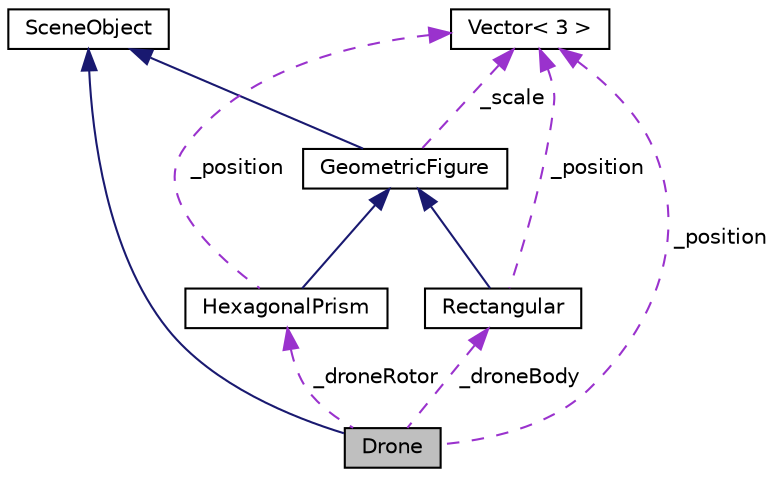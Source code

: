 digraph "Drone"
{
 // LATEX_PDF_SIZE
  edge [fontname="Helvetica",fontsize="10",labelfontname="Helvetica",labelfontsize="10"];
  node [fontname="Helvetica",fontsize="10",shape=record];
  Node1 [label="Drone",height=0.2,width=0.4,color="black", fillcolor="grey75", style="filled", fontcolor="black",tooltip="Klasa definiująca drona."];
  Node2 -> Node1 [dir="back",color="midnightblue",fontsize="10",style="solid",fontname="Helvetica"];
  Node2 [label="SceneObject",height=0.2,width=0.4,color="black", fillcolor="white", style="filled",URL="$class_scene_object.html",tooltip="Klasa obiekt sceny jest klasą bazową dla klas GeometricFigure, oraz Dron i pozwala na umieszczenie ty..."];
  Node3 -> Node1 [dir="back",color="darkorchid3",fontsize="10",style="dashed",label=" _droneRotor" ,fontname="Helvetica"];
  Node3 [label="HexagonalPrism",height=0.2,width=0.4,color="black", fillcolor="white", style="filled",URL="$class_hexagonal_prism.html",tooltip="Klasa pochodna klasy figury geometrycznej definiująca graniastosłup sześciokątny."];
  Node4 -> Node3 [dir="back",color="midnightblue",fontsize="10",style="solid",fontname="Helvetica"];
  Node4 [label="GeometricFigure",height=0.2,width=0.4,color="black", fillcolor="white", style="filled",URL="$class_geometric_figure.html",tooltip="Klasa Bazowa opisujaca figure geometryczna."];
  Node2 -> Node4 [dir="back",color="midnightblue",fontsize="10",style="solid",fontname="Helvetica"];
  Node5 -> Node4 [dir="back",color="darkorchid3",fontsize="10",style="dashed",label=" _scale" ,fontname="Helvetica"];
  Node5 [label="Vector\< 3 \>",height=0.2,width=0.4,color="black", fillcolor="white", style="filled",URL="$class_vector.html",tooltip=" "];
  Node5 -> Node3 [dir="back",color="darkorchid3",fontsize="10",style="dashed",label=" _position" ,fontname="Helvetica"];
  Node6 -> Node1 [dir="back",color="darkorchid3",fontsize="10",style="dashed",label=" _droneBody" ,fontname="Helvetica"];
  Node6 [label="Rectangular",height=0.2,width=0.4,color="black", fillcolor="white", style="filled",URL="$class_rectangular.html",tooltip="Klasa pochodna klasy figury geometrycznej definiująca prostopadłościan."];
  Node4 -> Node6 [dir="back",color="midnightblue",fontsize="10",style="solid",fontname="Helvetica"];
  Node5 -> Node6 [dir="back",color="darkorchid3",fontsize="10",style="dashed",label=" _position" ,fontname="Helvetica"];
  Node5 -> Node1 [dir="back",color="darkorchid3",fontsize="10",style="dashed",label=" _position" ,fontname="Helvetica"];
}
